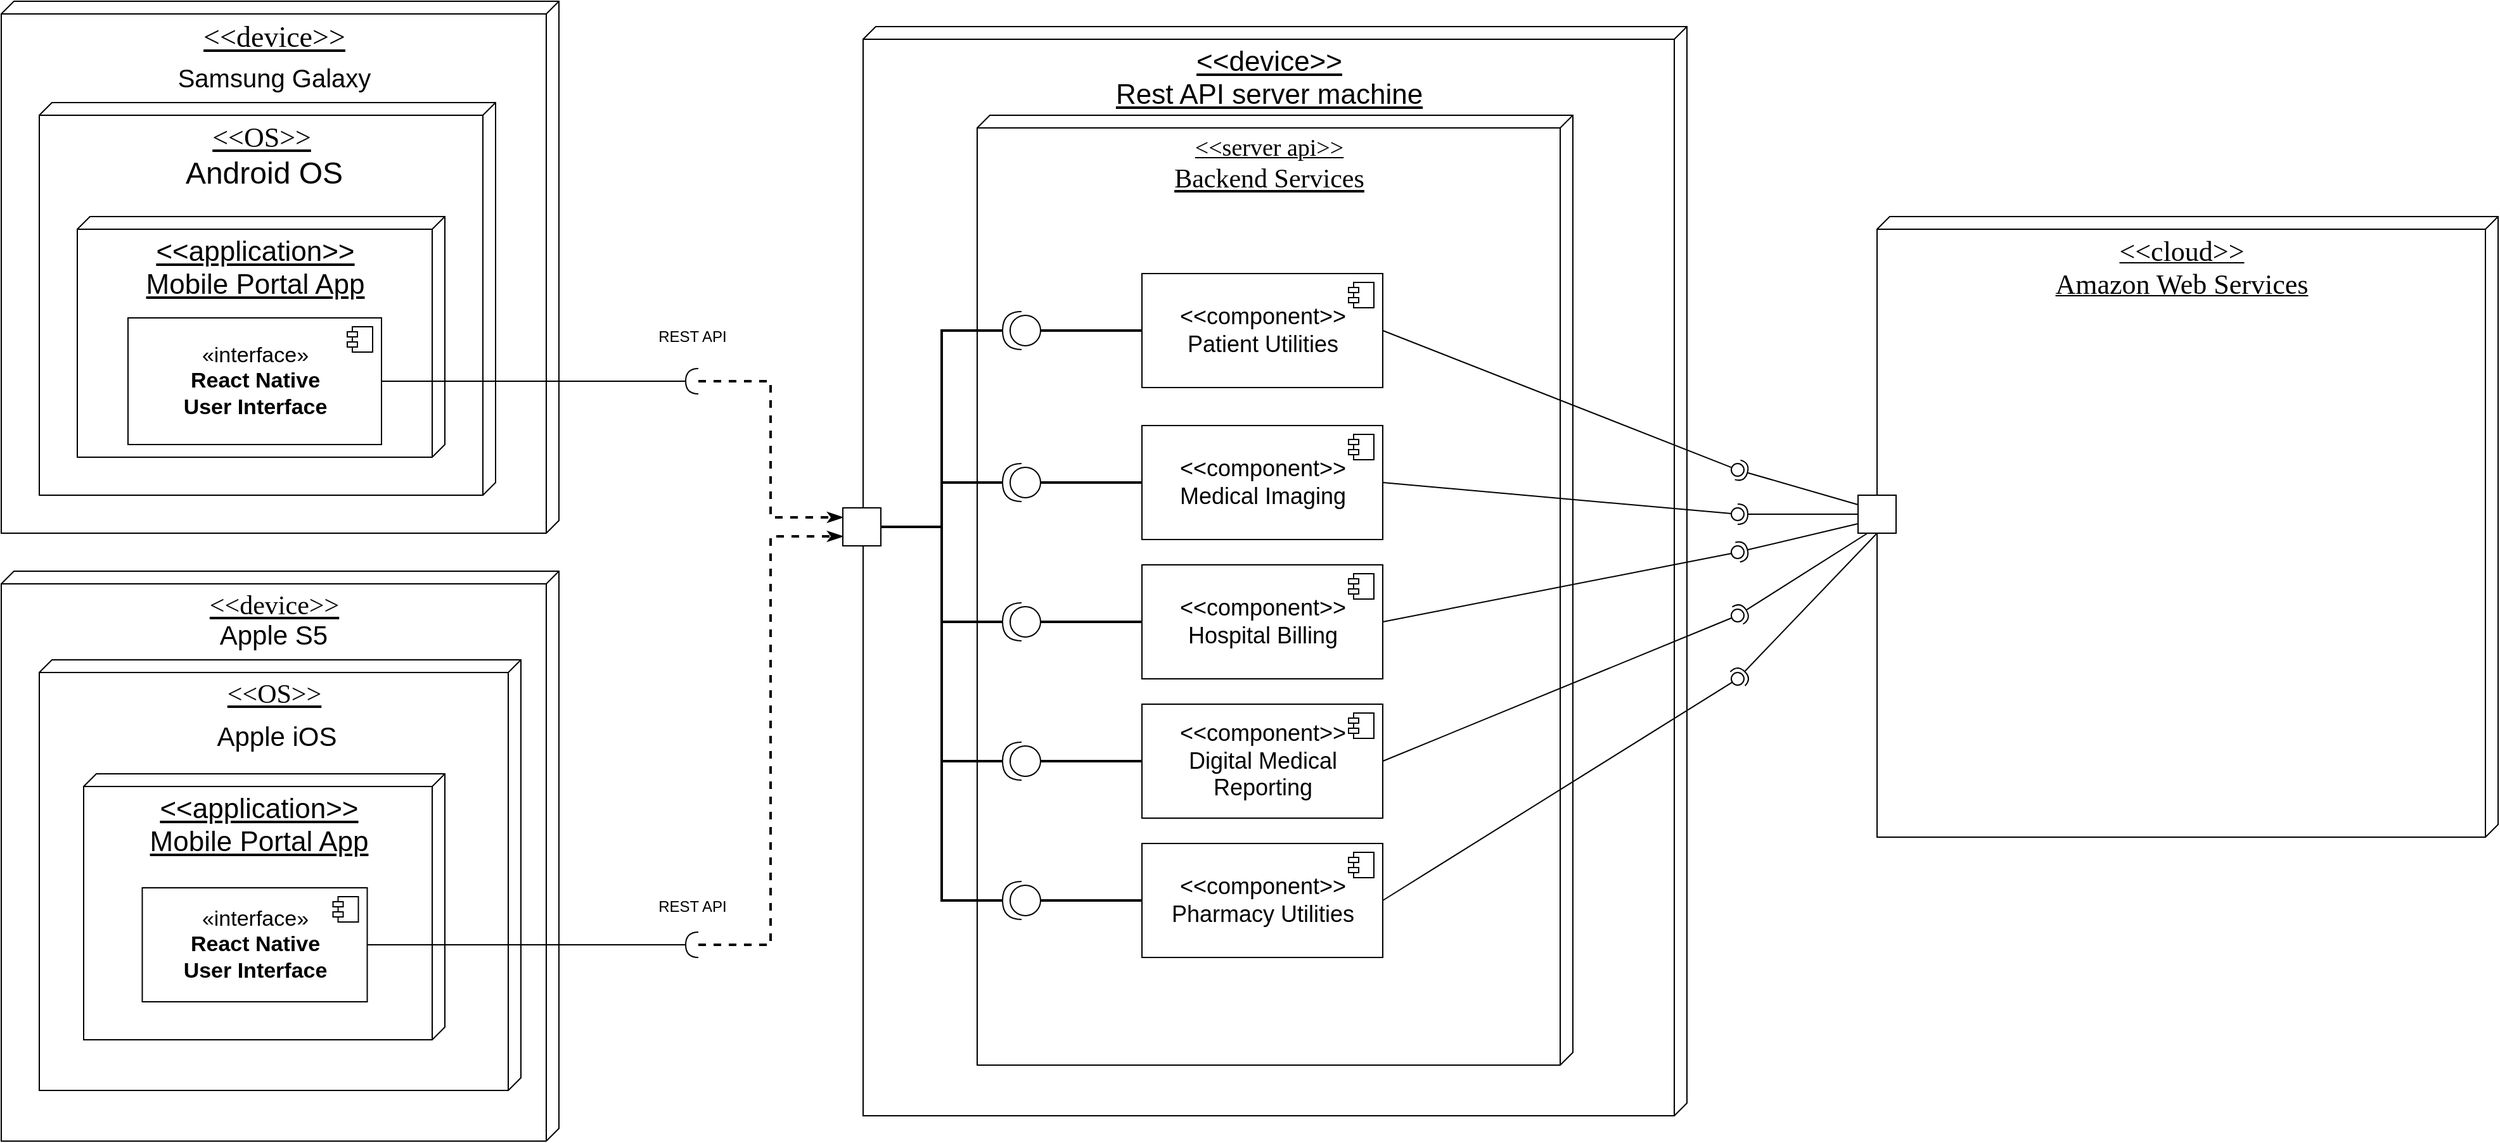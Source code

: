 <mxfile version="14.6.9" type="github">
  <diagram name="Page-1" id="5f0bae14-7c28-e335-631c-24af17079c00">
    <mxGraphModel dx="2583" dy="781" grid="1" gridSize="10" guides="1" tooltips="1" connect="1" arrows="1" fold="1" page="1" pageScale="1" pageWidth="1100" pageHeight="850" background="#ffffff" math="0" shadow="0">
      <root>
        <mxCell id="0" />
        <mxCell id="1" parent="0" />
        <mxCell id="D0nsK-4iOJoPO3HQ679--17" value="&lt;div style=&quot;font-size: 22px&quot;&gt;&lt;font style=&quot;font-size: 22px&quot;&gt;&amp;lt;&amp;lt;device&amp;gt;&amp;gt;&lt;/font&gt;&lt;/div&gt;&lt;div style=&quot;font-size: 22px&quot;&gt;&lt;font style=&quot;font-size: 22px&quot;&gt;Rest API server machine&lt;br&gt;&lt;/font&gt;&lt;/div&gt;" style="verticalAlign=top;align=center;spacingTop=8;spacingLeft=2;spacingRight=12;shape=cube;size=10;direction=south;fontStyle=4;html=1;" parent="1" vertex="1">
          <mxGeometry x="-200" y="60" width="650" height="860" as="geometry" />
        </mxCell>
        <mxCell id="39150e848f15840c-1" value="&lt;div&gt;&lt;font style=&quot;font-size: 19px&quot;&gt;&amp;lt;&amp;lt;server api&amp;gt;&amp;gt;&lt;/font&gt;&lt;br&gt;&lt;/div&gt;&lt;div style=&quot;font-size: 21px&quot; align=&quot;center&quot;&gt;&lt;font style=&quot;font-size: 21px&quot;&gt;Backend Services&lt;/font&gt;&lt;/div&gt;" style="verticalAlign=top;align=center;spacingTop=8;spacingLeft=2;spacingRight=12;shape=cube;size=10;direction=south;fontStyle=4;html=1;rounded=0;shadow=0;comic=0;labelBackgroundColor=none;strokeWidth=1;fontFamily=Verdana;fontSize=12" parent="1" vertex="1">
          <mxGeometry x="-110" y="130" width="470" height="750" as="geometry" />
        </mxCell>
        <mxCell id="39150e848f15840c-2" value="&lt;div align=&quot;center&quot;&gt;&lt;font style=&quot;font-size: 22px&quot;&gt;&amp;lt;&amp;lt;cloud&amp;gt;&amp;gt;&lt;/font&gt;&lt;/div&gt;&lt;div align=&quot;center&quot;&gt;&lt;font style=&quot;font-size: 22px&quot;&gt;Amazon Web Services&lt;br&gt;&lt;/font&gt;&lt;/div&gt;" style="verticalAlign=top;align=center;spacingTop=8;spacingLeft=2;spacingRight=12;shape=cube;size=10;direction=south;fontStyle=4;html=1;rounded=0;shadow=0;comic=0;labelBackgroundColor=none;strokeWidth=1;fontFamily=Verdana;fontSize=12" parent="1" vertex="1">
          <mxGeometry x="600" y="210" width="490" height="490" as="geometry" />
        </mxCell>
        <mxCell id="bZb01kiOmycca8Bfqlvu-1" value="&lt;div style=&quot;font-size: 23px&quot; align=&quot;center&quot;&gt;&lt;font style=&quot;font-size: 23px&quot;&gt;&amp;lt;&amp;lt;device&amp;gt;&amp;gt;&lt;/font&gt;&lt;/div&gt;&lt;div style=&quot;font-size: 23px&quot; align=&quot;center&quot;&gt;&lt;font style=&quot;font-size: 23px&quot;&gt;&lt;br&gt;&lt;/font&gt;&lt;/div&gt;" style="verticalAlign=top;align=center;spacingTop=8;spacingLeft=2;spacingRight=12;shape=cube;size=10;direction=south;fontStyle=4;html=1;rounded=0;shadow=0;comic=0;labelBackgroundColor=none;strokeWidth=1;fontFamily=Verdana;fontSize=12" parent="1" vertex="1">
          <mxGeometry x="-880" y="40" width="440" height="420" as="geometry" />
        </mxCell>
        <mxCell id="bZb01kiOmycca8Bfqlvu-2" value="&lt;div style=&quot;font-size: 22px&quot; align=&quot;center&quot;&gt;&lt;font style=&quot;font-size: 22px&quot;&gt;&amp;lt;&amp;lt;OS&amp;gt;&amp;gt;&lt;/font&gt;&lt;/div&gt;&lt;div style=&quot;font-size: 22px&quot; align=&quot;center&quot;&gt;&lt;font style=&quot;font-size: 22px&quot;&gt;&lt;br&gt;&lt;/font&gt;&lt;/div&gt;" style="verticalAlign=top;align=center;spacingTop=8;spacingLeft=2;spacingRight=12;shape=cube;size=10;direction=south;fontStyle=4;html=1;rounded=0;shadow=0;comic=0;labelBackgroundColor=none;strokeWidth=1;fontFamily=Verdana;fontSize=12" parent="1" vertex="1">
          <mxGeometry x="-850" y="120" width="360" height="310" as="geometry" />
        </mxCell>
        <mxCell id="bZb01kiOmycca8Bfqlvu-3" value="&lt;div style=&quot;font-size: 24px&quot;&gt;&lt;font style=&quot;font-size: 24px&quot;&gt;Android OS&lt;/font&gt;&lt;/div&gt;&lt;div style=&quot;font-size: 24px&quot;&gt;&lt;font style=&quot;font-size: 24px&quot;&gt;&lt;br&gt;&lt;/font&gt;&lt;/div&gt;" style="text;html=1;strokeColor=none;fillColor=none;align=center;verticalAlign=middle;whiteSpace=wrap;rounded=0;" parent="1" vertex="1">
          <mxGeometry x="-755" y="180" width="165" height="20" as="geometry" />
        </mxCell>
        <mxCell id="bZb01kiOmycca8Bfqlvu-4" value="&lt;font style=&quot;font-size: 20px&quot;&gt;Samsung Galaxy&lt;/font&gt;" style="text;html=1;strokeColor=none;fillColor=none;align=center;verticalAlign=middle;whiteSpace=wrap;rounded=0;" parent="1" vertex="1">
          <mxGeometry x="-757.5" y="90" width="185" height="20" as="geometry" />
        </mxCell>
        <mxCell id="bZb01kiOmycca8Bfqlvu-6" value="&lt;div style=&quot;font-size: 21px&quot; align=&quot;center&quot;&gt;&lt;font style=&quot;font-size: 21px&quot;&gt;&amp;lt;&amp;lt;device&amp;gt;&amp;gt;&lt;/font&gt;&lt;/div&gt;&lt;div style=&quot;font-size: 21px&quot; align=&quot;center&quot;&gt;&lt;font style=&quot;font-size: 21px&quot;&gt;&lt;br&gt;&lt;/font&gt;&lt;/div&gt;" style="verticalAlign=top;align=center;spacingTop=8;spacingLeft=2;spacingRight=12;shape=cube;size=10;direction=south;fontStyle=4;html=1;rounded=0;shadow=0;comic=0;labelBackgroundColor=none;strokeWidth=1;fontFamily=Verdana;fontSize=12" parent="1" vertex="1">
          <mxGeometry x="-880" y="490" width="440" height="450" as="geometry" />
        </mxCell>
        <mxCell id="bZb01kiOmycca8Bfqlvu-7" value="&lt;div style=&quot;font-size: 21px&quot; align=&quot;center&quot;&gt;&lt;font style=&quot;font-size: 21px&quot;&gt;&amp;lt;&amp;lt;OS&amp;gt;&amp;gt;&lt;/font&gt;&lt;/div&gt;&lt;div style=&quot;font-size: 21px&quot; align=&quot;center&quot;&gt;&lt;font style=&quot;font-size: 21px&quot;&gt;&lt;br&gt;&lt;/font&gt;&lt;/div&gt;" style="verticalAlign=top;align=center;spacingTop=8;spacingLeft=2;spacingRight=12;shape=cube;size=10;direction=south;fontStyle=4;html=1;rounded=0;shadow=0;comic=0;labelBackgroundColor=none;strokeWidth=1;fontFamily=Verdana;fontSize=12" parent="1" vertex="1">
          <mxGeometry x="-850" y="560" width="380" height="340" as="geometry" />
        </mxCell>
        <mxCell id="bZb01kiOmycca8Bfqlvu-8" value="&lt;font style=&quot;font-size: 21px&quot;&gt;Apple iOS&lt;/font&gt;" style="text;html=1;strokeColor=none;fillColor=none;align=center;verticalAlign=middle;whiteSpace=wrap;rounded=0;" parent="1" vertex="1">
          <mxGeometry x="-720" y="610" width="115" height="20" as="geometry" />
        </mxCell>
        <mxCell id="bZb01kiOmycca8Bfqlvu-9" value="&lt;font style=&quot;font-size: 21px&quot;&gt;Apple S5&lt;/font&gt;" style="text;html=1;strokeColor=none;fillColor=none;align=center;verticalAlign=middle;whiteSpace=wrap;rounded=0;" parent="1" vertex="1">
          <mxGeometry x="-720" y="530" width="110" height="20" as="geometry" />
        </mxCell>
        <mxCell id="NkFCByyqnqAlxPoUBvwc-2" value="&lt;div style=&quot;font-size: 22px&quot; align=&quot;center&quot;&gt;&lt;font style=&quot;font-size: 22px&quot;&gt;&amp;lt;&amp;lt;application&amp;gt;&amp;gt;&lt;/font&gt;&lt;/div&gt;&lt;div style=&quot;font-size: 22px&quot; align=&quot;center&quot;&gt;&lt;font style=&quot;font-size: 22px&quot;&gt;Mobile Portal App&lt;/font&gt;&lt;/div&gt;&lt;div style=&quot;font-size: 22px&quot; align=&quot;center&quot;&gt;&lt;font style=&quot;font-size: 22px&quot;&gt;&lt;br&gt;&lt;/font&gt;&lt;/div&gt;" style="verticalAlign=top;align=center;spacingTop=8;spacingLeft=2;spacingRight=12;shape=cube;size=10;direction=south;fontStyle=4;html=1;" parent="1" vertex="1">
          <mxGeometry x="-820" y="210" width="290" height="190" as="geometry" />
        </mxCell>
        <mxCell id="NkFCByyqnqAlxPoUBvwc-4" value="&lt;div style=&quot;font-size: 22px&quot; align=&quot;center&quot;&gt;&lt;font style=&quot;font-size: 22px&quot;&gt;&amp;lt;&amp;lt;application&amp;gt;&amp;gt;&lt;/font&gt;&lt;/div&gt;&lt;div style=&quot;font-size: 22px&quot; align=&quot;center&quot;&gt;&lt;font style=&quot;font-size: 22px&quot;&gt;Mobile Portal App&lt;/font&gt;&lt;/div&gt;&lt;div style=&quot;font-size: 22px&quot; align=&quot;center&quot;&gt;&lt;font style=&quot;font-size: 22px&quot;&gt;&lt;br&gt;&lt;/font&gt;&lt;/div&gt;" style="verticalAlign=top;align=center;spacingTop=8;spacingLeft=2;spacingRight=12;shape=cube;size=10;direction=south;fontStyle=4;html=1;" parent="1" vertex="1">
          <mxGeometry x="-815" y="650" width="285" height="210" as="geometry" />
        </mxCell>
        <mxCell id="D0nsK-4iOJoPO3HQ679--57" style="edgeStyle=orthogonalEdgeStyle;rounded=0;orthogonalLoop=1;jettySize=auto;html=1;entryX=0;entryY=0.5;entryDx=0;entryDy=0;entryPerimeter=0;endArrow=none;endFill=0;strokeWidth=2;" parent="1" source="D0nsK-4iOJoPO3HQ679--1" target="D0nsK-4iOJoPO3HQ679--55" edge="1">
          <mxGeometry relative="1" as="geometry" />
        </mxCell>
        <mxCell id="D0nsK-4iOJoPO3HQ679--1" value="&lt;div style=&quot;font-size: 18px&quot;&gt;&lt;font style=&quot;font-size: 18px&quot;&gt;&amp;lt;&amp;lt;component&amp;gt;&amp;gt;&lt;/font&gt;&lt;/div&gt;&lt;div style=&quot;font-size: 18px&quot;&gt;&lt;font style=&quot;font-size: 18px&quot;&gt;Patient Utilities&lt;br&gt;&lt;/font&gt;&lt;/div&gt;" style="html=1;dropTarget=0;" parent="1" vertex="1">
          <mxGeometry x="20" y="255" width="190" height="90" as="geometry" />
        </mxCell>
        <mxCell id="D0nsK-4iOJoPO3HQ679--2" value="" style="shape=module;jettyWidth=8;jettyHeight=4;" parent="D0nsK-4iOJoPO3HQ679--1" vertex="1">
          <mxGeometry x="1" width="20" height="20" relative="1" as="geometry">
            <mxPoint x="-27" y="7" as="offset" />
          </mxGeometry>
        </mxCell>
        <mxCell id="D0nsK-4iOJoPO3HQ679--67" style="edgeStyle=orthogonalEdgeStyle;rounded=0;orthogonalLoop=1;jettySize=auto;html=1;entryX=0;entryY=0.5;entryDx=0;entryDy=0;entryPerimeter=0;endArrow=none;endFill=0;strokeWidth=2;" parent="1" source="D0nsK-4iOJoPO3HQ679--3" target="D0nsK-4iOJoPO3HQ679--66" edge="1">
          <mxGeometry relative="1" as="geometry" />
        </mxCell>
        <mxCell id="D0nsK-4iOJoPO3HQ679--3" value="&lt;div style=&quot;font-size: 18px&quot;&gt;&lt;font style=&quot;font-size: 18px&quot;&gt;&amp;lt;&amp;lt;component&amp;gt;&amp;gt;&lt;/font&gt;&lt;/div&gt;&lt;div style=&quot;font-size: 18px&quot;&gt;&lt;font style=&quot;font-size: 18px&quot;&gt;Medical Imaging&lt;br&gt;&lt;/font&gt;&lt;/div&gt;" style="html=1;dropTarget=0;" parent="1" vertex="1">
          <mxGeometry x="20" y="375" width="190" height="90" as="geometry" />
        </mxCell>
        <mxCell id="D0nsK-4iOJoPO3HQ679--4" value="" style="shape=module;jettyWidth=8;jettyHeight=4;" parent="D0nsK-4iOJoPO3HQ679--3" vertex="1">
          <mxGeometry x="1" width="20" height="20" relative="1" as="geometry">
            <mxPoint x="-27" y="7" as="offset" />
          </mxGeometry>
        </mxCell>
        <mxCell id="D0nsK-4iOJoPO3HQ679--63" style="edgeStyle=orthogonalEdgeStyle;rounded=0;orthogonalLoop=1;jettySize=auto;html=1;entryX=0;entryY=0.5;entryDx=0;entryDy=0;entryPerimeter=0;endArrow=none;endFill=0;strokeWidth=2;" parent="1" source="D0nsK-4iOJoPO3HQ679--5" target="D0nsK-4iOJoPO3HQ679--61" edge="1">
          <mxGeometry relative="1" as="geometry" />
        </mxCell>
        <mxCell id="D0nsK-4iOJoPO3HQ679--5" value="&lt;div style=&quot;font-size: 18px&quot;&gt;&lt;font style=&quot;font-size: 18px&quot;&gt;&amp;lt;&amp;lt;component&amp;gt;&amp;gt;&lt;/font&gt;&lt;/div&gt;&lt;div style=&quot;font-size: 18px&quot;&gt;&lt;font style=&quot;font-size: 18px&quot;&gt;Hospital Billing&lt;br&gt;&lt;/font&gt;&lt;/div&gt;" style="html=1;dropTarget=0;" parent="1" vertex="1">
          <mxGeometry x="20" y="485" width="190" height="90" as="geometry" />
        </mxCell>
        <mxCell id="D0nsK-4iOJoPO3HQ679--6" value="" style="shape=module;jettyWidth=8;jettyHeight=4;" parent="D0nsK-4iOJoPO3HQ679--5" vertex="1">
          <mxGeometry x="1" width="20" height="20" relative="1" as="geometry">
            <mxPoint x="-27" y="7" as="offset" />
          </mxGeometry>
        </mxCell>
        <mxCell id="D0nsK-4iOJoPO3HQ679--65" style="edgeStyle=orthogonalEdgeStyle;rounded=0;orthogonalLoop=1;jettySize=auto;html=1;entryX=0;entryY=0.5;entryDx=0;entryDy=0;entryPerimeter=0;endArrow=none;endFill=0;strokeWidth=2;" parent="1" source="D0nsK-4iOJoPO3HQ679--7" target="D0nsK-4iOJoPO3HQ679--60" edge="1">
          <mxGeometry relative="1" as="geometry" />
        </mxCell>
        <mxCell id="D0nsK-4iOJoPO3HQ679--7" value="&lt;div style=&quot;font-size: 18px&quot;&gt;&lt;font style=&quot;font-size: 18px&quot;&gt;&amp;lt;&amp;lt;component&amp;gt;&amp;gt;&lt;/font&gt;&lt;/div&gt;&lt;div style=&quot;font-size: 18px&quot;&gt;&lt;font style=&quot;font-size: 18px&quot;&gt;Digital Medical&lt;/font&gt;&lt;/div&gt;&lt;div style=&quot;font-size: 18px&quot;&gt;&lt;font style=&quot;font-size: 18px&quot;&gt;Reporting&lt;br&gt;&lt;/font&gt;&lt;/div&gt;" style="html=1;dropTarget=0;" parent="1" vertex="1">
          <mxGeometry x="20" y="595" width="190" height="90" as="geometry" />
        </mxCell>
        <mxCell id="D0nsK-4iOJoPO3HQ679--8" value="" style="shape=module;jettyWidth=8;jettyHeight=4;" parent="D0nsK-4iOJoPO3HQ679--7" vertex="1">
          <mxGeometry x="1" width="20" height="20" relative="1" as="geometry">
            <mxPoint x="-27" y="7" as="offset" />
          </mxGeometry>
        </mxCell>
        <mxCell id="D0nsK-4iOJoPO3HQ679--64" style="edgeStyle=orthogonalEdgeStyle;rounded=0;orthogonalLoop=1;jettySize=auto;html=1;entryX=0;entryY=0.5;entryDx=0;entryDy=0;entryPerimeter=0;endArrow=none;endFill=0;strokeWidth=2;" parent="1" source="D0nsK-4iOJoPO3HQ679--9" target="D0nsK-4iOJoPO3HQ679--62" edge="1">
          <mxGeometry relative="1" as="geometry" />
        </mxCell>
        <mxCell id="D0nsK-4iOJoPO3HQ679--9" value="&lt;div style=&quot;font-size: 18px&quot;&gt;&lt;font style=&quot;font-size: 18px&quot;&gt;&amp;lt;&amp;lt;component&amp;gt;&amp;gt;&lt;/font&gt;&lt;/div&gt;&lt;div style=&quot;font-size: 18px&quot;&gt;&lt;font style=&quot;font-size: 18px&quot;&gt;Pharmacy Utilities&lt;br&gt;&lt;/font&gt;&lt;/div&gt;" style="html=1;dropTarget=0;" parent="1" vertex="1">
          <mxGeometry x="20" y="705" width="190" height="90" as="geometry" />
        </mxCell>
        <mxCell id="D0nsK-4iOJoPO3HQ679--10" value="" style="shape=module;jettyWidth=8;jettyHeight=4;" parent="D0nsK-4iOJoPO3HQ679--9" vertex="1">
          <mxGeometry x="1" width="20" height="20" relative="1" as="geometry">
            <mxPoint x="-27" y="7" as="offset" />
          </mxGeometry>
        </mxCell>
        <mxCell id="D0nsK-4iOJoPO3HQ679--31" style="edgeStyle=orthogonalEdgeStyle;rounded=0;orthogonalLoop=1;jettySize=auto;html=1;exitX=1;exitY=0.5;exitDx=0;exitDy=0;entryX=1;entryY=0.5;entryDx=0;entryDy=0;entryPerimeter=0;endArrow=none;endFill=0;" parent="1" source="D0nsK-4iOJoPO3HQ679--11" target="D0nsK-4iOJoPO3HQ679--29" edge="1">
          <mxGeometry relative="1" as="geometry" />
        </mxCell>
        <mxCell id="D0nsK-4iOJoPO3HQ679--11" value="&lt;div style=&quot;font-size: 17px&quot;&gt;&lt;font style=&quot;font-size: 17px&quot;&gt;«interface»&lt;/font&gt;&lt;/div&gt;&lt;div style=&quot;font-size: 17px&quot;&gt;&lt;font style=&quot;font-size: 17px&quot;&gt;&lt;b&gt;React Native &lt;br&gt;&lt;/b&gt;&lt;/font&gt;&lt;/div&gt;&lt;div style=&quot;font-size: 17px&quot;&gt;&lt;font style=&quot;font-size: 17px&quot;&gt;&lt;b&gt;User Interface&lt;/b&gt;&lt;br&gt;&lt;/font&gt;&lt;/div&gt;" style="html=1;dropTarget=0;" parent="1" vertex="1">
          <mxGeometry x="-780" y="290" width="200" height="100" as="geometry" />
        </mxCell>
        <mxCell id="D0nsK-4iOJoPO3HQ679--12" value="" style="shape=module;jettyWidth=8;jettyHeight=4;" parent="D0nsK-4iOJoPO3HQ679--11" vertex="1">
          <mxGeometry x="1" width="20" height="20" relative="1" as="geometry">
            <mxPoint x="-27" y="7" as="offset" />
          </mxGeometry>
        </mxCell>
        <mxCell id="D0nsK-4iOJoPO3HQ679--33" style="edgeStyle=orthogonalEdgeStyle;rounded=0;orthogonalLoop=1;jettySize=auto;html=1;entryX=1;entryY=0.5;entryDx=0;entryDy=0;entryPerimeter=0;endArrow=none;endFill=0;" parent="1" source="D0nsK-4iOJoPO3HQ679--13" target="D0nsK-4iOJoPO3HQ679--32" edge="1">
          <mxGeometry relative="1" as="geometry">
            <Array as="points">
              <mxPoint x="-350" y="785" />
            </Array>
          </mxGeometry>
        </mxCell>
        <mxCell id="D0nsK-4iOJoPO3HQ679--13" value="&lt;div style=&quot;font-size: 17px&quot;&gt;&lt;font style=&quot;font-size: 17px&quot;&gt;«interface»&lt;/font&gt;&lt;/div&gt;&lt;div style=&quot;font-size: 17px&quot;&gt;&lt;font style=&quot;font-size: 17px&quot;&gt;&lt;b&gt;React Native &lt;br&gt;&lt;/b&gt;&lt;/font&gt;&lt;/div&gt;&lt;div style=&quot;font-size: 17px&quot;&gt;&lt;font style=&quot;font-size: 17px&quot;&gt;&lt;b&gt;User Interface&lt;/b&gt;&lt;br&gt;&lt;/font&gt;&lt;/div&gt;" style="html=1;dropTarget=0;" parent="1" vertex="1">
          <mxGeometry x="-768.75" y="740" width="177.5" height="90" as="geometry" />
        </mxCell>
        <mxCell id="D0nsK-4iOJoPO3HQ679--14" value="" style="shape=module;jettyWidth=8;jettyHeight=4;" parent="D0nsK-4iOJoPO3HQ679--13" vertex="1">
          <mxGeometry x="1" width="20" height="20" relative="1" as="geometry">
            <mxPoint x="-27" y="7" as="offset" />
          </mxGeometry>
        </mxCell>
        <mxCell id="D0nsK-4iOJoPO3HQ679--68" style="edgeStyle=orthogonalEdgeStyle;rounded=0;orthogonalLoop=1;jettySize=auto;html=1;entryX=1;entryY=0.5;entryDx=0;entryDy=0;entryPerimeter=0;endArrow=none;endFill=0;strokeWidth=2;" parent="1" source="D0nsK-4iOJoPO3HQ679--27" target="D0nsK-4iOJoPO3HQ679--55" edge="1">
          <mxGeometry relative="1" as="geometry" />
        </mxCell>
        <mxCell id="D0nsK-4iOJoPO3HQ679--69" style="edgeStyle=orthogonalEdgeStyle;rounded=0;orthogonalLoop=1;jettySize=auto;html=1;entryX=1;entryY=0.5;entryDx=0;entryDy=0;entryPerimeter=0;endArrow=none;endFill=0;strokeWidth=2;" parent="1" source="D0nsK-4iOJoPO3HQ679--27" target="D0nsK-4iOJoPO3HQ679--66" edge="1">
          <mxGeometry relative="1" as="geometry" />
        </mxCell>
        <mxCell id="D0nsK-4iOJoPO3HQ679--70" style="edgeStyle=orthogonalEdgeStyle;rounded=0;orthogonalLoop=1;jettySize=auto;html=1;entryX=1;entryY=0.5;entryDx=0;entryDy=0;entryPerimeter=0;endArrow=none;endFill=0;strokeWidth=2;" parent="1" source="D0nsK-4iOJoPO3HQ679--27" target="D0nsK-4iOJoPO3HQ679--61" edge="1">
          <mxGeometry relative="1" as="geometry" />
        </mxCell>
        <mxCell id="D0nsK-4iOJoPO3HQ679--71" style="edgeStyle=orthogonalEdgeStyle;rounded=0;orthogonalLoop=1;jettySize=auto;html=1;entryX=1;entryY=0.5;entryDx=0;entryDy=0;entryPerimeter=0;endArrow=none;endFill=0;strokeWidth=2;" parent="1" source="D0nsK-4iOJoPO3HQ679--27" target="D0nsK-4iOJoPO3HQ679--60" edge="1">
          <mxGeometry relative="1" as="geometry" />
        </mxCell>
        <mxCell id="D0nsK-4iOJoPO3HQ679--72" style="edgeStyle=orthogonalEdgeStyle;rounded=0;orthogonalLoop=1;jettySize=auto;html=1;entryX=1;entryY=0.5;entryDx=0;entryDy=0;entryPerimeter=0;endArrow=none;endFill=0;strokeWidth=2;" parent="1" source="D0nsK-4iOJoPO3HQ679--27" target="D0nsK-4iOJoPO3HQ679--62" edge="1">
          <mxGeometry relative="1" as="geometry" />
        </mxCell>
        <mxCell id="D0nsK-4iOJoPO3HQ679--27" value="" style="rounded=0;whiteSpace=wrap;html=1;" parent="1" vertex="1">
          <mxGeometry x="-216" y="440" width="30" height="30" as="geometry" />
        </mxCell>
        <mxCell id="D0nsK-4iOJoPO3HQ679--28" value="" style="rounded=0;whiteSpace=wrap;html=1;" parent="1" vertex="1">
          <mxGeometry x="585" y="430" width="30" height="30" as="geometry" />
        </mxCell>
        <mxCell id="D0nsK-4iOJoPO3HQ679--34" style="edgeStyle=orthogonalEdgeStyle;rounded=0;orthogonalLoop=1;jettySize=auto;html=1;entryX=0;entryY=0.25;entryDx=0;entryDy=0;endArrow=classicThin;endFill=1;dashed=1;strokeWidth=2;" parent="1" source="D0nsK-4iOJoPO3HQ679--29" target="D0nsK-4iOJoPO3HQ679--27" edge="1">
          <mxGeometry relative="1" as="geometry" />
        </mxCell>
        <mxCell id="D0nsK-4iOJoPO3HQ679--29" value="" style="shape=requiredInterface;html=1;verticalLabelPosition=bottom;rotation=-180;" parent="1" vertex="1">
          <mxGeometry x="-340" y="330" width="10" height="20" as="geometry" />
        </mxCell>
        <mxCell id="D0nsK-4iOJoPO3HQ679--36" style="edgeStyle=orthogonalEdgeStyle;rounded=0;orthogonalLoop=1;jettySize=auto;html=1;entryX=0;entryY=0.75;entryDx=0;entryDy=0;dashed=1;endArrow=classicThin;endFill=1;strokeWidth=2;" parent="1" source="D0nsK-4iOJoPO3HQ679--32" target="D0nsK-4iOJoPO3HQ679--27" edge="1">
          <mxGeometry relative="1" as="geometry" />
        </mxCell>
        <mxCell id="D0nsK-4iOJoPO3HQ679--32" value="" style="shape=requiredInterface;html=1;verticalLabelPosition=bottom;rotation=-180;" parent="1" vertex="1">
          <mxGeometry x="-340" y="775" width="10" height="20" as="geometry" />
        </mxCell>
        <mxCell id="D0nsK-4iOJoPO3HQ679--35" value="REST API" style="text;html=1;align=center;verticalAlign=middle;resizable=0;points=[];autosize=1;strokeColor=none;" parent="1" vertex="1">
          <mxGeometry x="-370" y="295" width="70" height="20" as="geometry" />
        </mxCell>
        <mxCell id="D0nsK-4iOJoPO3HQ679--37" value="REST API" style="text;html=1;align=center;verticalAlign=middle;resizable=0;points=[];autosize=1;strokeColor=none;" parent="1" vertex="1">
          <mxGeometry x="-370" y="745" width="70" height="20" as="geometry" />
        </mxCell>
        <mxCell id="D0nsK-4iOJoPO3HQ679--55" value="" style="shape=providedRequiredInterface;html=1;verticalLabelPosition=bottom;rotation=-180;" parent="1" vertex="1">
          <mxGeometry x="-90" y="285" width="30" height="30" as="geometry" />
        </mxCell>
        <mxCell id="D0nsK-4iOJoPO3HQ679--60" value="" style="shape=providedRequiredInterface;html=1;verticalLabelPosition=bottom;rotation=-180;" parent="1" vertex="1">
          <mxGeometry x="-90" y="625" width="30" height="30" as="geometry" />
        </mxCell>
        <mxCell id="D0nsK-4iOJoPO3HQ679--61" value="" style="shape=providedRequiredInterface;html=1;verticalLabelPosition=bottom;rotation=-180;" parent="1" vertex="1">
          <mxGeometry x="-90" y="515" width="30" height="30" as="geometry" />
        </mxCell>
        <mxCell id="D0nsK-4iOJoPO3HQ679--62" value="" style="shape=providedRequiredInterface;html=1;verticalLabelPosition=bottom;rotation=-180;" parent="1" vertex="1">
          <mxGeometry x="-90" y="735" width="30" height="30" as="geometry" />
        </mxCell>
        <mxCell id="D0nsK-4iOJoPO3HQ679--66" value="" style="shape=providedRequiredInterface;html=1;verticalLabelPosition=bottom;rotation=-180;" parent="1" vertex="1">
          <mxGeometry x="-90" y="405" width="30" height="30" as="geometry" />
        </mxCell>
        <mxCell id="FFNmwY8RnQFKXYPAuI8P-1" value="" style="rounded=0;orthogonalLoop=1;jettySize=auto;html=1;endArrow=none;endFill=0;exitX=1;exitY=0.5;exitDx=0;exitDy=0;" edge="1" target="FFNmwY8RnQFKXYPAuI8P-3" parent="1" source="D0nsK-4iOJoPO3HQ679--1">
          <mxGeometry relative="1" as="geometry">
            <mxPoint x="470" y="435" as="sourcePoint" />
          </mxGeometry>
        </mxCell>
        <mxCell id="FFNmwY8RnQFKXYPAuI8P-2" value="" style="rounded=0;orthogonalLoop=1;jettySize=auto;html=1;endArrow=halfCircle;endFill=0;entryX=0.5;entryY=0.5;entryDx=0;entryDy=0;endSize=6;strokeWidth=1;exitX=0;exitY=0.25;exitDx=0;exitDy=0;" edge="1" target="FFNmwY8RnQFKXYPAuI8P-3" parent="1" source="D0nsK-4iOJoPO3HQ679--28">
          <mxGeometry relative="1" as="geometry">
            <mxPoint x="510" y="435" as="sourcePoint" />
          </mxGeometry>
        </mxCell>
        <mxCell id="FFNmwY8RnQFKXYPAuI8P-3" value="" style="ellipse;whiteSpace=wrap;html=1;fontFamily=Helvetica;fontSize=12;fontColor=#000000;align=center;strokeColor=#000000;fillColor=#ffffff;points=[];aspect=fixed;resizable=0;perimeterSpacing=0;" vertex="1" parent="1">
          <mxGeometry x="485" y="405" width="10" height="10" as="geometry" />
        </mxCell>
        <mxCell id="FFNmwY8RnQFKXYPAuI8P-4" value="" style="rounded=0;orthogonalLoop=1;jettySize=auto;html=1;endArrow=none;endFill=0;exitX=1;exitY=0.5;exitDx=0;exitDy=0;" edge="1" target="FFNmwY8RnQFKXYPAuI8P-6" parent="1" source="D0nsK-4iOJoPO3HQ679--3">
          <mxGeometry relative="1" as="geometry">
            <mxPoint x="340" y="485" as="sourcePoint" />
          </mxGeometry>
        </mxCell>
        <mxCell id="FFNmwY8RnQFKXYPAuI8P-5" value="" style="rounded=0;orthogonalLoop=1;jettySize=auto;html=1;endArrow=halfCircle;endFill=0;entryX=0.5;entryY=0.5;entryDx=0;entryDy=0;endSize=6;strokeWidth=1;exitX=0;exitY=0.5;exitDx=0;exitDy=0;" edge="1" target="FFNmwY8RnQFKXYPAuI8P-6" parent="1" source="D0nsK-4iOJoPO3HQ679--28">
          <mxGeometry relative="1" as="geometry">
            <mxPoint x="580" y="450" as="sourcePoint" />
          </mxGeometry>
        </mxCell>
        <mxCell id="FFNmwY8RnQFKXYPAuI8P-6" value="" style="ellipse;whiteSpace=wrap;html=1;fontFamily=Helvetica;fontSize=12;fontColor=#000000;align=center;strokeColor=#000000;fillColor=#ffffff;points=[];aspect=fixed;resizable=0;perimeterSpacing=0;" vertex="1" parent="1">
          <mxGeometry x="485" y="440" width="10" height="10" as="geometry" />
        </mxCell>
        <mxCell id="FFNmwY8RnQFKXYPAuI8P-19" value="" style="rounded=0;orthogonalLoop=1;jettySize=auto;html=1;endArrow=none;endFill=0;exitX=1;exitY=0.5;exitDx=0;exitDy=0;" edge="1" target="FFNmwY8RnQFKXYPAuI8P-21" parent="1" source="D0nsK-4iOJoPO3HQ679--5">
          <mxGeometry relative="1" as="geometry">
            <mxPoint x="470" y="495" as="sourcePoint" />
          </mxGeometry>
        </mxCell>
        <mxCell id="FFNmwY8RnQFKXYPAuI8P-20" value="" style="rounded=0;orthogonalLoop=1;jettySize=auto;html=1;endArrow=halfCircle;endFill=0;entryX=0.5;entryY=0.5;entryDx=0;entryDy=0;endSize=6;strokeWidth=1;exitX=0;exitY=0.75;exitDx=0;exitDy=0;" edge="1" target="FFNmwY8RnQFKXYPAuI8P-21" parent="1" source="D0nsK-4iOJoPO3HQ679--28">
          <mxGeometry relative="1" as="geometry">
            <mxPoint x="510" y="495" as="sourcePoint" />
          </mxGeometry>
        </mxCell>
        <mxCell id="FFNmwY8RnQFKXYPAuI8P-21" value="" style="ellipse;whiteSpace=wrap;html=1;fontFamily=Helvetica;fontSize=12;fontColor=#000000;align=center;strokeColor=#000000;fillColor=#ffffff;points=[];aspect=fixed;resizable=0;perimeterSpacing=0;" vertex="1" parent="1">
          <mxGeometry x="485" y="470" width="10" height="10" as="geometry" />
        </mxCell>
        <mxCell id="FFNmwY8RnQFKXYPAuI8P-22" value="" style="rounded=0;orthogonalLoop=1;jettySize=auto;html=1;endArrow=none;endFill=0;exitX=1;exitY=0.5;exitDx=0;exitDy=0;" edge="1" target="FFNmwY8RnQFKXYPAuI8P-24" parent="1" source="D0nsK-4iOJoPO3HQ679--7">
          <mxGeometry relative="1" as="geometry">
            <mxPoint x="490" y="550" as="sourcePoint" />
          </mxGeometry>
        </mxCell>
        <mxCell id="FFNmwY8RnQFKXYPAuI8P-23" value="" style="rounded=0;orthogonalLoop=1;jettySize=auto;html=1;endArrow=halfCircle;endFill=0;entryX=0.5;entryY=0.5;entryDx=0;entryDy=0;endSize=6;strokeWidth=1;exitX=0.25;exitY=1;exitDx=0;exitDy=0;" edge="1" target="FFNmwY8RnQFKXYPAuI8P-24" parent="1" source="D0nsK-4iOJoPO3HQ679--28">
          <mxGeometry relative="1" as="geometry">
            <mxPoint x="520" y="540" as="sourcePoint" />
          </mxGeometry>
        </mxCell>
        <mxCell id="FFNmwY8RnQFKXYPAuI8P-24" value="" style="ellipse;whiteSpace=wrap;html=1;fontFamily=Helvetica;fontSize=12;fontColor=#000000;align=center;strokeColor=#000000;fillColor=#ffffff;points=[];aspect=fixed;resizable=0;perimeterSpacing=0;" vertex="1" parent="1">
          <mxGeometry x="485" y="520" width="10" height="10" as="geometry" />
        </mxCell>
        <mxCell id="FFNmwY8RnQFKXYPAuI8P-25" value="" style="rounded=0;orthogonalLoop=1;jettySize=auto;html=1;endArrow=none;endFill=0;exitX=1;exitY=0.5;exitDx=0;exitDy=0;" edge="1" target="FFNmwY8RnQFKXYPAuI8P-27" parent="1" source="D0nsK-4iOJoPO3HQ679--9">
          <mxGeometry relative="1" as="geometry">
            <mxPoint x="495" y="580" as="sourcePoint" />
          </mxGeometry>
        </mxCell>
        <mxCell id="FFNmwY8RnQFKXYPAuI8P-26" value="" style="rounded=0;orthogonalLoop=1;jettySize=auto;html=1;endArrow=halfCircle;endFill=0;entryX=0.5;entryY=0.5;entryDx=0;entryDy=0;endSize=6;strokeWidth=1;exitX=0;exitY=0;exitDx=250;exitDy=490;exitPerimeter=0;" edge="1" target="FFNmwY8RnQFKXYPAuI8P-27" parent="1" source="39150e848f15840c-2">
          <mxGeometry relative="1" as="geometry">
            <mxPoint x="535" y="580" as="sourcePoint" />
          </mxGeometry>
        </mxCell>
        <mxCell id="FFNmwY8RnQFKXYPAuI8P-27" value="" style="ellipse;whiteSpace=wrap;html=1;fontFamily=Helvetica;fontSize=12;fontColor=#000000;align=center;strokeColor=#000000;fillColor=#ffffff;points=[];aspect=fixed;resizable=0;perimeterSpacing=0;" vertex="1" parent="1">
          <mxGeometry x="485" y="570" width="10" height="10" as="geometry" />
        </mxCell>
      </root>
    </mxGraphModel>
  </diagram>
</mxfile>
